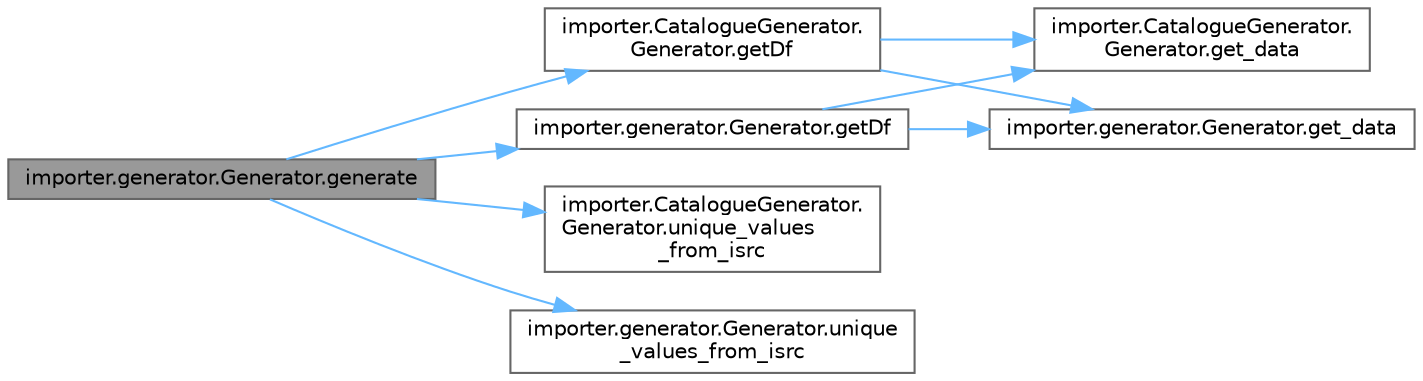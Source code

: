 digraph "importer.generator.Generator.generate"
{
 // LATEX_PDF_SIZE
  bgcolor="transparent";
  edge [fontname=Helvetica,fontsize=10,labelfontname=Helvetica,labelfontsize=10];
  node [fontname=Helvetica,fontsize=10,shape=box,height=0.2,width=0.4];
  rankdir="LR";
  Node1 [id="Node000001",label="importer.generator.Generator.generate",height=0.2,width=0.4,color="gray40", fillcolor="grey60", style="filled", fontcolor="black",tooltip=" "];
  Node1 -> Node2 [id="edge1_Node000001_Node000002",color="steelblue1",style="solid",tooltip=" "];
  Node2 [id="Node000002",label="importer.CatalogueGenerator.\lGenerator.getDf",height=0.2,width=0.4,color="grey40", fillcolor="white", style="filled",URL="$classimporter_1_1_catalogue_generator_1_1_generator.html#a0db6b59c6ed68cd2c996cd35170a9bad",tooltip=" "];
  Node2 -> Node3 [id="edge2_Node000002_Node000003",color="steelblue1",style="solid",tooltip=" "];
  Node3 [id="Node000003",label="importer.CatalogueGenerator.\lGenerator.get_data",height=0.2,width=0.4,color="grey40", fillcolor="white", style="filled",URL="$classimporter_1_1_catalogue_generator_1_1_generator.html#a5a6ce93b1ee92166aee368b2b672958b",tooltip=" "];
  Node2 -> Node4 [id="edge3_Node000002_Node000004",color="steelblue1",style="solid",tooltip=" "];
  Node4 [id="Node000004",label="importer.generator.Generator.get_data",height=0.2,width=0.4,color="grey40", fillcolor="white", style="filled",URL="$classimporter_1_1generator_1_1_generator.html#a002fa32526c86bd1354a9ca2bb215c0f",tooltip=" "];
  Node1 -> Node5 [id="edge4_Node000001_Node000005",color="steelblue1",style="solid",tooltip=" "];
  Node5 [id="Node000005",label="importer.generator.Generator.getDf",height=0.2,width=0.4,color="grey40", fillcolor="white", style="filled",URL="$classimporter_1_1generator_1_1_generator.html#af78d72e33ac6ab994d52f52a7372c28b",tooltip=" "];
  Node5 -> Node3 [id="edge5_Node000005_Node000003",color="steelblue1",style="solid",tooltip=" "];
  Node5 -> Node4 [id="edge6_Node000005_Node000004",color="steelblue1",style="solid",tooltip=" "];
  Node1 -> Node6 [id="edge7_Node000001_Node000006",color="steelblue1",style="solid",tooltip=" "];
  Node6 [id="Node000006",label="importer.CatalogueGenerator.\lGenerator.unique_values\l_from_isrc",height=0.2,width=0.4,color="grey40", fillcolor="white", style="filled",URL="$classimporter_1_1_catalogue_generator_1_1_generator.html#a8ee7dd50590bc66a95578119a2e0b9a9",tooltip=" "];
  Node1 -> Node7 [id="edge8_Node000001_Node000007",color="steelblue1",style="solid",tooltip=" "];
  Node7 [id="Node000007",label="importer.generator.Generator.unique\l_values_from_isrc",height=0.2,width=0.4,color="grey40", fillcolor="white", style="filled",URL="$classimporter_1_1generator_1_1_generator.html#ae9ebd61be9921100c78f2cf6dbe4277b",tooltip=" "];
}
